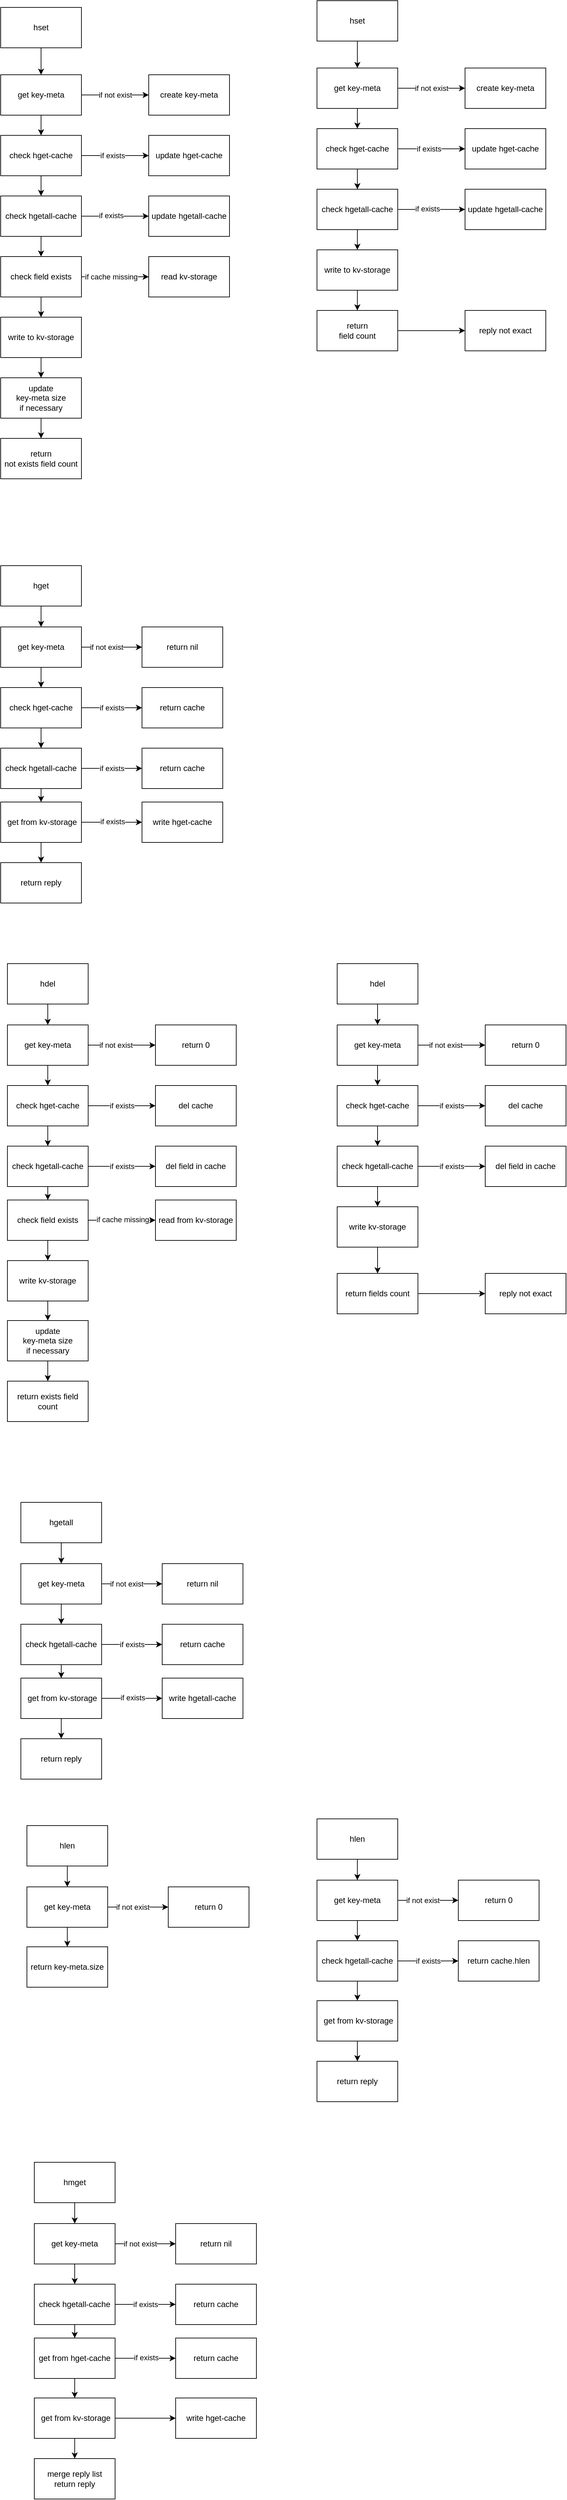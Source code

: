 <mxfile version="15.7.3" type="device"><diagram id="tb99nrhKhxuGRv-F1piK" name="第 1 页"><mxGraphModel dx="1106" dy="777" grid="1" gridSize="10" guides="1" tooltips="1" connect="1" arrows="1" fold="1" page="1" pageScale="1" pageWidth="827" pageHeight="1169" math="0" shadow="0"><root><mxCell id="0"/><mxCell id="1" parent="0"/><mxCell id="EsuPwsVe-Hr086mZ4_bv-1" value="hset" style="rounded=0;whiteSpace=wrap;html=1;" parent="1" vertex="1"><mxGeometry x="210" y="280" width="120" height="60" as="geometry"/></mxCell><mxCell id="EsuPwsVe-Hr086mZ4_bv-2" value="get key-meta" style="rounded=0;whiteSpace=wrap;html=1;" parent="1" vertex="1"><mxGeometry x="210" y="380" width="120" height="60" as="geometry"/></mxCell><mxCell id="EsuPwsVe-Hr086mZ4_bv-3" value="check hget-cache" style="rounded=0;whiteSpace=wrap;html=1;" parent="1" vertex="1"><mxGeometry x="210" y="470" width="120" height="60" as="geometry"/></mxCell><mxCell id="EsuPwsVe-Hr086mZ4_bv-4" value="create key-meta" style="rounded=0;whiteSpace=wrap;html=1;" parent="1" vertex="1"><mxGeometry x="430" y="380" width="120" height="60" as="geometry"/></mxCell><mxCell id="EsuPwsVe-Hr086mZ4_bv-6" value="if not exist" style="endArrow=classic;html=1;rounded=0;exitX=1;exitY=0.5;exitDx=0;exitDy=0;entryX=0;entryY=0.5;entryDx=0;entryDy=0;" parent="1" source="EsuPwsVe-Hr086mZ4_bv-2" target="EsuPwsVe-Hr086mZ4_bv-4" edge="1"><mxGeometry width="50" height="50" relative="1" as="geometry"><mxPoint x="390" y="430" as="sourcePoint"/><mxPoint x="440" y="380" as="targetPoint"/></mxGeometry></mxCell><mxCell id="EsuPwsVe-Hr086mZ4_bv-7" value="" style="endArrow=classic;html=1;rounded=0;exitX=0.5;exitY=1;exitDx=0;exitDy=0;" parent="1" source="EsuPwsVe-Hr086mZ4_bv-1" target="EsuPwsVe-Hr086mZ4_bv-2" edge="1"><mxGeometry width="50" height="50" relative="1" as="geometry"><mxPoint x="390" y="430" as="sourcePoint"/><mxPoint x="440" y="380" as="targetPoint"/></mxGeometry></mxCell><mxCell id="EsuPwsVe-Hr086mZ4_bv-8" value="" style="endArrow=classic;html=1;rounded=0;exitX=0.5;exitY=1;exitDx=0;exitDy=0;" parent="1" source="EsuPwsVe-Hr086mZ4_bv-2" target="EsuPwsVe-Hr086mZ4_bv-3" edge="1"><mxGeometry width="50" height="50" relative="1" as="geometry"><mxPoint x="390" y="690" as="sourcePoint"/><mxPoint x="440" y="640" as="targetPoint"/></mxGeometry></mxCell><mxCell id="EsuPwsVe-Hr086mZ4_bv-9" value="update hget-cache" style="rounded=0;whiteSpace=wrap;html=1;" parent="1" vertex="1"><mxGeometry x="430" y="470" width="120" height="60" as="geometry"/></mxCell><mxCell id="EsuPwsVe-Hr086mZ4_bv-10" value="" style="endArrow=classic;html=1;rounded=0;exitX=1;exitY=0.5;exitDx=0;exitDy=0;entryX=0;entryY=0.5;entryDx=0;entryDy=0;" parent="1" source="EsuPwsVe-Hr086mZ4_bv-3" target="EsuPwsVe-Hr086mZ4_bv-9" edge="1"><mxGeometry width="50" height="50" relative="1" as="geometry"><mxPoint x="390" y="690" as="sourcePoint"/><mxPoint x="440" y="640" as="targetPoint"/></mxGeometry></mxCell><mxCell id="EsuPwsVe-Hr086mZ4_bv-12" value="if exists" style="edgeLabel;html=1;align=center;verticalAlign=middle;resizable=0;points=[];" parent="EsuPwsVe-Hr086mZ4_bv-10" vertex="1" connectable="0"><mxGeometry x="-0.286" y="1" relative="1" as="geometry"><mxPoint x="10" y="1" as="offset"/></mxGeometry></mxCell><mxCell id="EsuPwsVe-Hr086mZ4_bv-11" value="check hgetall-cache" style="rounded=0;whiteSpace=wrap;html=1;" parent="1" vertex="1"><mxGeometry x="210" y="560" width="120" height="60" as="geometry"/></mxCell><mxCell id="EsuPwsVe-Hr086mZ4_bv-13" value="" style="endArrow=classic;html=1;rounded=0;exitX=0.5;exitY=1;exitDx=0;exitDy=0;" parent="1" source="EsuPwsVe-Hr086mZ4_bv-3" target="EsuPwsVe-Hr086mZ4_bv-11" edge="1"><mxGeometry width="50" height="50" relative="1" as="geometry"><mxPoint x="390" y="530" as="sourcePoint"/><mxPoint x="440" y="480" as="targetPoint"/></mxGeometry></mxCell><mxCell id="EsuPwsVe-Hr086mZ4_bv-14" value="update hgetall-cache" style="rounded=0;whiteSpace=wrap;html=1;" parent="1" vertex="1"><mxGeometry x="430" y="560" width="120" height="60" as="geometry"/></mxCell><mxCell id="EsuPwsVe-Hr086mZ4_bv-15" value="" style="endArrow=classic;html=1;rounded=0;exitX=1;exitY=0.5;exitDx=0;exitDy=0;entryX=0;entryY=0.5;entryDx=0;entryDy=0;" parent="1" source="EsuPwsVe-Hr086mZ4_bv-11" target="EsuPwsVe-Hr086mZ4_bv-14" edge="1"><mxGeometry width="50" height="50" relative="1" as="geometry"><mxPoint x="390" y="530" as="sourcePoint"/><mxPoint x="440" y="480" as="targetPoint"/></mxGeometry></mxCell><mxCell id="EsuPwsVe-Hr086mZ4_bv-19" value="if exists" style="edgeLabel;html=1;align=center;verticalAlign=middle;resizable=0;points=[];" parent="EsuPwsVe-Hr086mZ4_bv-15" vertex="1" connectable="0"><mxGeometry x="-0.119" y="1" relative="1" as="geometry"><mxPoint as="offset"/></mxGeometry></mxCell><mxCell id="EsuPwsVe-Hr086mZ4_bv-16" value="check field exists" style="rounded=0;whiteSpace=wrap;html=1;" parent="1" vertex="1"><mxGeometry x="210" y="650" width="120" height="60" as="geometry"/></mxCell><mxCell id="EsuPwsVe-Hr086mZ4_bv-17" value="read kv-storage" style="rounded=0;whiteSpace=wrap;html=1;" parent="1" vertex="1"><mxGeometry x="430" y="650" width="120" height="60" as="geometry"/></mxCell><mxCell id="EsuPwsVe-Hr086mZ4_bv-18" value="" style="endArrow=classic;html=1;rounded=0;entryX=0;entryY=0.5;entryDx=0;entryDy=0;" parent="1" source="EsuPwsVe-Hr086mZ4_bv-16" target="EsuPwsVe-Hr086mZ4_bv-17" edge="1"><mxGeometry width="50" height="50" relative="1" as="geometry"><mxPoint x="390" y="530" as="sourcePoint"/><mxPoint x="440" y="480" as="targetPoint"/></mxGeometry></mxCell><mxCell id="EsuPwsVe-Hr086mZ4_bv-20" value="if cache missing" style="edgeLabel;html=1;align=center;verticalAlign=middle;resizable=0;points=[];" parent="EsuPwsVe-Hr086mZ4_bv-18" vertex="1" connectable="0"><mxGeometry x="-0.286" y="3" relative="1" as="geometry"><mxPoint x="8" y="3" as="offset"/></mxGeometry></mxCell><mxCell id="EsuPwsVe-Hr086mZ4_bv-21" value="" style="endArrow=classic;html=1;rounded=0;exitX=0.5;exitY=1;exitDx=0;exitDy=0;" parent="1" source="EsuPwsVe-Hr086mZ4_bv-11" target="EsuPwsVe-Hr086mZ4_bv-16" edge="1"><mxGeometry width="50" height="50" relative="1" as="geometry"><mxPoint x="390" y="530" as="sourcePoint"/><mxPoint x="440" y="480" as="targetPoint"/></mxGeometry></mxCell><mxCell id="EsuPwsVe-Hr086mZ4_bv-22" value="write to kv-storage" style="rounded=0;whiteSpace=wrap;html=1;" parent="1" vertex="1"><mxGeometry x="210" y="740" width="120" height="60" as="geometry"/></mxCell><mxCell id="EsuPwsVe-Hr086mZ4_bv-23" value="" style="endArrow=classic;html=1;rounded=0;exitX=0.5;exitY=1;exitDx=0;exitDy=0;entryX=0.5;entryY=0;entryDx=0;entryDy=0;" parent="1" source="EsuPwsVe-Hr086mZ4_bv-16" target="EsuPwsVe-Hr086mZ4_bv-22" edge="1"><mxGeometry width="50" height="50" relative="1" as="geometry"><mxPoint x="390" y="530" as="sourcePoint"/><mxPoint x="440" y="480" as="targetPoint"/></mxGeometry></mxCell><mxCell id="EsuPwsVe-Hr086mZ4_bv-24" value="update &lt;br&gt;key-meta size &lt;br&gt;if necessary" style="rounded=0;whiteSpace=wrap;html=1;" parent="1" vertex="1"><mxGeometry x="210" y="830" width="120" height="60" as="geometry"/></mxCell><mxCell id="EsuPwsVe-Hr086mZ4_bv-25" value="" style="endArrow=classic;html=1;rounded=0;exitX=0.5;exitY=1;exitDx=0;exitDy=0;" parent="1" source="EsuPwsVe-Hr086mZ4_bv-22" target="EsuPwsVe-Hr086mZ4_bv-24" edge="1"><mxGeometry width="50" height="50" relative="1" as="geometry"><mxPoint x="390" y="550" as="sourcePoint"/><mxPoint x="440" y="500" as="targetPoint"/></mxGeometry></mxCell><mxCell id="EsuPwsVe-Hr086mZ4_bv-27" value="hset" style="rounded=0;whiteSpace=wrap;html=1;" parent="1" vertex="1"><mxGeometry x="680" y="270" width="120" height="60" as="geometry"/></mxCell><mxCell id="EsuPwsVe-Hr086mZ4_bv-28" value="get key-meta" style="rounded=0;whiteSpace=wrap;html=1;" parent="1" vertex="1"><mxGeometry x="680" y="370" width="120" height="60" as="geometry"/></mxCell><mxCell id="EsuPwsVe-Hr086mZ4_bv-29" value="check hget-cache" style="rounded=0;whiteSpace=wrap;html=1;" parent="1" vertex="1"><mxGeometry x="680" y="460" width="120" height="60" as="geometry"/></mxCell><mxCell id="EsuPwsVe-Hr086mZ4_bv-30" value="create key-meta" style="rounded=0;whiteSpace=wrap;html=1;" parent="1" vertex="1"><mxGeometry x="900" y="370" width="120" height="60" as="geometry"/></mxCell><mxCell id="EsuPwsVe-Hr086mZ4_bv-31" value="if not exist" style="endArrow=classic;html=1;rounded=0;exitX=1;exitY=0.5;exitDx=0;exitDy=0;entryX=0;entryY=0.5;entryDx=0;entryDy=0;" parent="1" source="EsuPwsVe-Hr086mZ4_bv-28" target="EsuPwsVe-Hr086mZ4_bv-30" edge="1"><mxGeometry width="50" height="50" relative="1" as="geometry"><mxPoint x="860" y="420" as="sourcePoint"/><mxPoint x="910" y="370" as="targetPoint"/></mxGeometry></mxCell><mxCell id="EsuPwsVe-Hr086mZ4_bv-32" value="" style="endArrow=classic;html=1;rounded=0;exitX=0.5;exitY=1;exitDx=0;exitDy=0;" parent="1" source="EsuPwsVe-Hr086mZ4_bv-27" target="EsuPwsVe-Hr086mZ4_bv-28" edge="1"><mxGeometry width="50" height="50" relative="1" as="geometry"><mxPoint x="860" y="420" as="sourcePoint"/><mxPoint x="910" y="370" as="targetPoint"/></mxGeometry></mxCell><mxCell id="EsuPwsVe-Hr086mZ4_bv-33" value="" style="endArrow=classic;html=1;rounded=0;exitX=0.5;exitY=1;exitDx=0;exitDy=0;" parent="1" source="EsuPwsVe-Hr086mZ4_bv-28" target="EsuPwsVe-Hr086mZ4_bv-29" edge="1"><mxGeometry width="50" height="50" relative="1" as="geometry"><mxPoint x="860" y="680" as="sourcePoint"/><mxPoint x="910" y="630" as="targetPoint"/></mxGeometry></mxCell><mxCell id="EsuPwsVe-Hr086mZ4_bv-34" value="update hget-cache" style="rounded=0;whiteSpace=wrap;html=1;" parent="1" vertex="1"><mxGeometry x="900" y="460" width="120" height="60" as="geometry"/></mxCell><mxCell id="EsuPwsVe-Hr086mZ4_bv-35" value="" style="endArrow=classic;html=1;rounded=0;exitX=1;exitY=0.5;exitDx=0;exitDy=0;entryX=0;entryY=0.5;entryDx=0;entryDy=0;" parent="1" source="EsuPwsVe-Hr086mZ4_bv-29" target="EsuPwsVe-Hr086mZ4_bv-34" edge="1"><mxGeometry width="50" height="50" relative="1" as="geometry"><mxPoint x="860" y="680" as="sourcePoint"/><mxPoint x="910" y="630" as="targetPoint"/></mxGeometry></mxCell><mxCell id="EsuPwsVe-Hr086mZ4_bv-36" value="if exists" style="edgeLabel;html=1;align=center;verticalAlign=middle;resizable=0;points=[];" parent="EsuPwsVe-Hr086mZ4_bv-35" vertex="1" connectable="0"><mxGeometry x="-0.286" y="1" relative="1" as="geometry"><mxPoint x="10" y="1" as="offset"/></mxGeometry></mxCell><mxCell id="EsuPwsVe-Hr086mZ4_bv-37" value="check hgetall-cache" style="rounded=0;whiteSpace=wrap;html=1;" parent="1" vertex="1"><mxGeometry x="680" y="550" width="120" height="60" as="geometry"/></mxCell><mxCell id="EsuPwsVe-Hr086mZ4_bv-38" value="" style="endArrow=classic;html=1;rounded=0;exitX=0.5;exitY=1;exitDx=0;exitDy=0;" parent="1" source="EsuPwsVe-Hr086mZ4_bv-29" target="EsuPwsVe-Hr086mZ4_bv-37" edge="1"><mxGeometry width="50" height="50" relative="1" as="geometry"><mxPoint x="860" y="520" as="sourcePoint"/><mxPoint x="910" y="470" as="targetPoint"/></mxGeometry></mxCell><mxCell id="EsuPwsVe-Hr086mZ4_bv-39" value="update hgetall-cache" style="rounded=0;whiteSpace=wrap;html=1;" parent="1" vertex="1"><mxGeometry x="900" y="550" width="120" height="60" as="geometry"/></mxCell><mxCell id="EsuPwsVe-Hr086mZ4_bv-40" value="" style="endArrow=classic;html=1;rounded=0;exitX=1;exitY=0.5;exitDx=0;exitDy=0;entryX=0;entryY=0.5;entryDx=0;entryDy=0;" parent="1" source="EsuPwsVe-Hr086mZ4_bv-37" target="EsuPwsVe-Hr086mZ4_bv-39" edge="1"><mxGeometry width="50" height="50" relative="1" as="geometry"><mxPoint x="860" y="520" as="sourcePoint"/><mxPoint x="910" y="470" as="targetPoint"/></mxGeometry></mxCell><mxCell id="EsuPwsVe-Hr086mZ4_bv-41" value="if exists" style="edgeLabel;html=1;align=center;verticalAlign=middle;resizable=0;points=[];" parent="EsuPwsVe-Hr086mZ4_bv-40" vertex="1" connectable="0"><mxGeometry x="-0.119" y="1" relative="1" as="geometry"><mxPoint as="offset"/></mxGeometry></mxCell><mxCell id="EsuPwsVe-Hr086mZ4_bv-46" value="" style="endArrow=classic;html=1;rounded=0;exitX=0.5;exitY=1;exitDx=0;exitDy=0;" parent="1" source="EsuPwsVe-Hr086mZ4_bv-37" edge="1"><mxGeometry width="50" height="50" relative="1" as="geometry"><mxPoint x="860" y="520" as="sourcePoint"/><mxPoint x="740" y="640" as="targetPoint"/></mxGeometry></mxCell><mxCell id="EsuPwsVe-Hr086mZ4_bv-47" value="write to kv-storage" style="rounded=0;whiteSpace=wrap;html=1;" parent="1" vertex="1"><mxGeometry x="680" y="640" width="120" height="60" as="geometry"/></mxCell><mxCell id="EsuPwsVe-Hr086mZ4_bv-49" value="return &lt;br&gt;field count" style="rounded=0;whiteSpace=wrap;html=1;" parent="1" vertex="1"><mxGeometry x="680" y="730" width="120" height="60" as="geometry"/></mxCell><mxCell id="EsuPwsVe-Hr086mZ4_bv-50" value="" style="endArrow=classic;html=1;rounded=0;exitX=0.5;exitY=1;exitDx=0;exitDy=0;" parent="1" source="EsuPwsVe-Hr086mZ4_bv-47" target="EsuPwsVe-Hr086mZ4_bv-49" edge="1"><mxGeometry width="50" height="50" relative="1" as="geometry"><mxPoint x="860" y="450" as="sourcePoint"/><mxPoint x="910" y="400" as="targetPoint"/></mxGeometry></mxCell><mxCell id="EsuPwsVe-Hr086mZ4_bv-52" value="reply not exact" style="rounded=0;whiteSpace=wrap;html=1;" parent="1" vertex="1"><mxGeometry x="900" y="730" width="120" height="60" as="geometry"/></mxCell><mxCell id="EsuPwsVe-Hr086mZ4_bv-53" value="" style="endArrow=classic;html=1;rounded=0;exitX=1;exitY=0.5;exitDx=0;exitDy=0;entryX=0;entryY=0.5;entryDx=0;entryDy=0;" parent="1" source="EsuPwsVe-Hr086mZ4_bv-49" target="EsuPwsVe-Hr086mZ4_bv-52" edge="1"><mxGeometry width="50" height="50" relative="1" as="geometry"><mxPoint x="750" y="550" as="sourcePoint"/><mxPoint x="800" y="500" as="targetPoint"/></mxGeometry></mxCell><mxCell id="EsuPwsVe-Hr086mZ4_bv-55" value="return &lt;br&gt;not exists field count" style="rounded=0;whiteSpace=wrap;html=1;" parent="1" vertex="1"><mxGeometry x="210" y="920" width="120" height="60" as="geometry"/></mxCell><mxCell id="EsuPwsVe-Hr086mZ4_bv-56" value="" style="endArrow=classic;html=1;rounded=0;exitX=0.5;exitY=1;exitDx=0;exitDy=0;" parent="1" source="EsuPwsVe-Hr086mZ4_bv-24" target="EsuPwsVe-Hr086mZ4_bv-55" edge="1"><mxGeometry width="50" height="50" relative="1" as="geometry"><mxPoint x="520" y="760" as="sourcePoint"/><mxPoint x="570" y="710" as="targetPoint"/></mxGeometry></mxCell><mxCell id="EsuPwsVe-Hr086mZ4_bv-57" value="hget" style="rounded=0;whiteSpace=wrap;html=1;" parent="1" vertex="1"><mxGeometry x="210" y="1109" width="120" height="60" as="geometry"/></mxCell><mxCell id="EsuPwsVe-Hr086mZ4_bv-58" value="check hget-cache" style="rounded=0;whiteSpace=wrap;html=1;" parent="1" vertex="1"><mxGeometry x="210" y="1290" width="120" height="60" as="geometry"/></mxCell><mxCell id="EsuPwsVe-Hr086mZ4_bv-59" value="check hgetall-cache" style="rounded=0;whiteSpace=wrap;html=1;" parent="1" vertex="1"><mxGeometry x="210" y="1380" width="120" height="60" as="geometry"/></mxCell><mxCell id="EsuPwsVe-Hr086mZ4_bv-60" value="&amp;nbsp;get from kv-storage" style="rounded=0;whiteSpace=wrap;html=1;" parent="1" vertex="1"><mxGeometry x="210" y="1460" width="120" height="60" as="geometry"/></mxCell><mxCell id="EsuPwsVe-Hr086mZ4_bv-61" value="get key-meta" style="rounded=0;whiteSpace=wrap;html=1;" parent="1" vertex="1"><mxGeometry x="210" y="1200" width="120" height="60" as="geometry"/></mxCell><mxCell id="EsuPwsVe-Hr086mZ4_bv-62" value="return nil" style="rounded=0;whiteSpace=wrap;html=1;" parent="1" vertex="1"><mxGeometry x="420" y="1200" width="120" height="60" as="geometry"/></mxCell><mxCell id="EsuPwsVe-Hr086mZ4_bv-63" value="" style="endArrow=classic;html=1;rounded=0;entryX=0;entryY=0.5;entryDx=0;entryDy=0;" parent="1" source="EsuPwsVe-Hr086mZ4_bv-61" target="EsuPwsVe-Hr086mZ4_bv-62" edge="1"><mxGeometry width="50" height="50" relative="1" as="geometry"><mxPoint x="520" y="1360" as="sourcePoint"/><mxPoint x="570" y="1310" as="targetPoint"/></mxGeometry></mxCell><mxCell id="EsuPwsVe-Hr086mZ4_bv-67" value="if not exist" style="edgeLabel;html=1;align=center;verticalAlign=middle;resizable=0;points=[];" parent="EsuPwsVe-Hr086mZ4_bv-63" vertex="1" connectable="0"><mxGeometry x="-0.314" y="2" relative="1" as="geometry"><mxPoint x="6" y="2" as="offset"/></mxGeometry></mxCell><mxCell id="EsuPwsVe-Hr086mZ4_bv-64" value="" style="endArrow=classic;html=1;rounded=0;exitX=0.5;exitY=1;exitDx=0;exitDy=0;" parent="1" source="EsuPwsVe-Hr086mZ4_bv-57" target="EsuPwsVe-Hr086mZ4_bv-61" edge="1"><mxGeometry width="50" height="50" relative="1" as="geometry"><mxPoint x="520" y="1350" as="sourcePoint"/><mxPoint x="570" y="1300" as="targetPoint"/></mxGeometry></mxCell><mxCell id="EsuPwsVe-Hr086mZ4_bv-65" value="" style="endArrow=classic;html=1;rounded=0;exitX=0.5;exitY=1;exitDx=0;exitDy=0;" parent="1" source="EsuPwsVe-Hr086mZ4_bv-61" target="EsuPwsVe-Hr086mZ4_bv-58" edge="1"><mxGeometry width="50" height="50" relative="1" as="geometry"><mxPoint x="520" y="1350" as="sourcePoint"/><mxPoint x="570" y="1300" as="targetPoint"/></mxGeometry></mxCell><mxCell id="EsuPwsVe-Hr086mZ4_bv-66" value="return cache" style="rounded=0;whiteSpace=wrap;html=1;" parent="1" vertex="1"><mxGeometry x="420" y="1290" width="120" height="60" as="geometry"/></mxCell><mxCell id="EsuPwsVe-Hr086mZ4_bv-68" value="if exists" style="endArrow=classic;html=1;rounded=0;exitX=1;exitY=0.5;exitDx=0;exitDy=0;entryX=0;entryY=0.5;entryDx=0;entryDy=0;" parent="1" source="EsuPwsVe-Hr086mZ4_bv-58" target="EsuPwsVe-Hr086mZ4_bv-66" edge="1"><mxGeometry width="50" height="50" relative="1" as="geometry"><mxPoint x="520" y="1360" as="sourcePoint"/><mxPoint x="570" y="1310" as="targetPoint"/></mxGeometry></mxCell><mxCell id="EsuPwsVe-Hr086mZ4_bv-69" value="return cache" style="rounded=0;whiteSpace=wrap;html=1;" parent="1" vertex="1"><mxGeometry x="420" y="1380" width="120" height="60" as="geometry"/></mxCell><mxCell id="EsuPwsVe-Hr086mZ4_bv-70" value="" style="endArrow=classic;html=1;rounded=0;exitX=0.5;exitY=1;exitDx=0;exitDy=0;" parent="1" source="EsuPwsVe-Hr086mZ4_bv-58" target="EsuPwsVe-Hr086mZ4_bv-59" edge="1"><mxGeometry width="50" height="50" relative="1" as="geometry"><mxPoint x="520" y="1360" as="sourcePoint"/><mxPoint x="570" y="1310" as="targetPoint"/></mxGeometry></mxCell><mxCell id="EsuPwsVe-Hr086mZ4_bv-71" value="if exists" style="endArrow=classic;html=1;rounded=0;exitX=1;exitY=0.5;exitDx=0;exitDy=0;" parent="1" source="EsuPwsVe-Hr086mZ4_bv-59" target="EsuPwsVe-Hr086mZ4_bv-69" edge="1"><mxGeometry width="50" height="50" relative="1" as="geometry"><mxPoint x="520" y="1360" as="sourcePoint"/><mxPoint x="570" y="1310" as="targetPoint"/></mxGeometry></mxCell><mxCell id="EsuPwsVe-Hr086mZ4_bv-72" value="write hget-cache" style="rounded=0;whiteSpace=wrap;html=1;" parent="1" vertex="1"><mxGeometry x="420" y="1460" width="120" height="60" as="geometry"/></mxCell><mxCell id="EsuPwsVe-Hr086mZ4_bv-73" value="" style="endArrow=classic;html=1;rounded=0;exitX=1;exitY=0.5;exitDx=0;exitDy=0;" parent="1" source="EsuPwsVe-Hr086mZ4_bv-60" target="EsuPwsVe-Hr086mZ4_bv-72" edge="1"><mxGeometry width="50" height="50" relative="1" as="geometry"><mxPoint x="520" y="1360" as="sourcePoint"/><mxPoint x="570" y="1310" as="targetPoint"/></mxGeometry></mxCell><mxCell id="EsuPwsVe-Hr086mZ4_bv-74" value="if exists" style="edgeLabel;html=1;align=center;verticalAlign=middle;resizable=0;points=[];" parent="EsuPwsVe-Hr086mZ4_bv-73" vertex="1" connectable="0"><mxGeometry x="0.022" y="1" relative="1" as="geometry"><mxPoint as="offset"/></mxGeometry></mxCell><mxCell id="EsuPwsVe-Hr086mZ4_bv-75" value="" style="endArrow=classic;html=1;rounded=0;exitX=0.5;exitY=1;exitDx=0;exitDy=0;" parent="1" source="EsuPwsVe-Hr086mZ4_bv-59" target="EsuPwsVe-Hr086mZ4_bv-60" edge="1"><mxGeometry width="50" height="50" relative="1" as="geometry"><mxPoint x="520" y="1360" as="sourcePoint"/><mxPoint x="570" y="1310" as="targetPoint"/></mxGeometry></mxCell><mxCell id="EsuPwsVe-Hr086mZ4_bv-76" value="return reply" style="rounded=0;whiteSpace=wrap;html=1;" parent="1" vertex="1"><mxGeometry x="210" y="1550" width="120" height="60" as="geometry"/></mxCell><mxCell id="EsuPwsVe-Hr086mZ4_bv-77" value="" style="endArrow=classic;html=1;rounded=0;exitX=0.5;exitY=1;exitDx=0;exitDy=0;" parent="1" source="EsuPwsVe-Hr086mZ4_bv-60" target="EsuPwsVe-Hr086mZ4_bv-76" edge="1"><mxGeometry width="50" height="50" relative="1" as="geometry"><mxPoint x="520" y="1360" as="sourcePoint"/><mxPoint x="570" y="1310" as="targetPoint"/></mxGeometry></mxCell><mxCell id="EsuPwsVe-Hr086mZ4_bv-78" value="hdel" style="rounded=0;whiteSpace=wrap;html=1;" parent="1" vertex="1"><mxGeometry x="220" y="1700" width="120" height="60" as="geometry"/></mxCell><mxCell id="EsuPwsVe-Hr086mZ4_bv-79" value="check hget-cache" style="rounded=0;whiteSpace=wrap;html=1;" parent="1" vertex="1"><mxGeometry x="220" y="1881" width="120" height="60" as="geometry"/></mxCell><mxCell id="EsuPwsVe-Hr086mZ4_bv-80" value="check hgetall-cache" style="rounded=0;whiteSpace=wrap;html=1;" parent="1" vertex="1"><mxGeometry x="220" y="1971" width="120" height="60" as="geometry"/></mxCell><mxCell id="EsuPwsVe-Hr086mZ4_bv-81" value="check field exists" style="rounded=0;whiteSpace=wrap;html=1;" parent="1" vertex="1"><mxGeometry x="220" y="2051" width="120" height="60" as="geometry"/></mxCell><mxCell id="EsuPwsVe-Hr086mZ4_bv-82" value="get key-meta" style="rounded=0;whiteSpace=wrap;html=1;" parent="1" vertex="1"><mxGeometry x="220" y="1791" width="120" height="60" as="geometry"/></mxCell><mxCell id="EsuPwsVe-Hr086mZ4_bv-83" value="return 0" style="rounded=0;whiteSpace=wrap;html=1;" parent="1" vertex="1"><mxGeometry x="440" y="1791" width="120" height="60" as="geometry"/></mxCell><mxCell id="EsuPwsVe-Hr086mZ4_bv-84" value="" style="endArrow=classic;html=1;rounded=0;entryX=0;entryY=0.5;entryDx=0;entryDy=0;" parent="1" source="EsuPwsVe-Hr086mZ4_bv-82" target="EsuPwsVe-Hr086mZ4_bv-83" edge="1"><mxGeometry width="50" height="50" relative="1" as="geometry"><mxPoint x="530" y="1951" as="sourcePoint"/><mxPoint x="580" y="1901" as="targetPoint"/></mxGeometry></mxCell><mxCell id="EsuPwsVe-Hr086mZ4_bv-85" value="if not exist" style="edgeLabel;html=1;align=center;verticalAlign=middle;resizable=0;points=[];" parent="EsuPwsVe-Hr086mZ4_bv-84" vertex="1" connectable="0"><mxGeometry x="-0.314" y="2" relative="1" as="geometry"><mxPoint x="6" y="2" as="offset"/></mxGeometry></mxCell><mxCell id="EsuPwsVe-Hr086mZ4_bv-86" value="" style="endArrow=classic;html=1;rounded=0;exitX=0.5;exitY=1;exitDx=0;exitDy=0;" parent="1" source="EsuPwsVe-Hr086mZ4_bv-78" target="EsuPwsVe-Hr086mZ4_bv-82" edge="1"><mxGeometry width="50" height="50" relative="1" as="geometry"><mxPoint x="530" y="1941" as="sourcePoint"/><mxPoint x="580" y="1891" as="targetPoint"/></mxGeometry></mxCell><mxCell id="EsuPwsVe-Hr086mZ4_bv-87" value="" style="endArrow=classic;html=1;rounded=0;exitX=0.5;exitY=1;exitDx=0;exitDy=0;" parent="1" source="EsuPwsVe-Hr086mZ4_bv-82" target="EsuPwsVe-Hr086mZ4_bv-79" edge="1"><mxGeometry width="50" height="50" relative="1" as="geometry"><mxPoint x="530" y="1941" as="sourcePoint"/><mxPoint x="580" y="1891" as="targetPoint"/></mxGeometry></mxCell><mxCell id="EsuPwsVe-Hr086mZ4_bv-88" value="del cache" style="rounded=0;whiteSpace=wrap;html=1;" parent="1" vertex="1"><mxGeometry x="440" y="1881" width="120" height="60" as="geometry"/></mxCell><mxCell id="EsuPwsVe-Hr086mZ4_bv-89" value="if exists" style="endArrow=classic;html=1;rounded=0;exitX=1;exitY=0.5;exitDx=0;exitDy=0;entryX=0;entryY=0.5;entryDx=0;entryDy=0;" parent="1" source="EsuPwsVe-Hr086mZ4_bv-79" target="EsuPwsVe-Hr086mZ4_bv-88" edge="1"><mxGeometry width="50" height="50" relative="1" as="geometry"><mxPoint x="530" y="1951" as="sourcePoint"/><mxPoint x="580" y="1901" as="targetPoint"/></mxGeometry></mxCell><mxCell id="EsuPwsVe-Hr086mZ4_bv-90" value="del field in cache" style="rounded=0;whiteSpace=wrap;html=1;" parent="1" vertex="1"><mxGeometry x="440" y="1971" width="120" height="60" as="geometry"/></mxCell><mxCell id="EsuPwsVe-Hr086mZ4_bv-91" value="" style="endArrow=classic;html=1;rounded=0;exitX=0.5;exitY=1;exitDx=0;exitDy=0;" parent="1" source="EsuPwsVe-Hr086mZ4_bv-79" target="EsuPwsVe-Hr086mZ4_bv-80" edge="1"><mxGeometry width="50" height="50" relative="1" as="geometry"><mxPoint x="530" y="1951" as="sourcePoint"/><mxPoint x="580" y="1901" as="targetPoint"/></mxGeometry></mxCell><mxCell id="EsuPwsVe-Hr086mZ4_bv-92" value="if exists" style="endArrow=classic;html=1;rounded=0;exitX=1;exitY=0.5;exitDx=0;exitDy=0;" parent="1" source="EsuPwsVe-Hr086mZ4_bv-80" target="EsuPwsVe-Hr086mZ4_bv-90" edge="1"><mxGeometry width="50" height="50" relative="1" as="geometry"><mxPoint x="530" y="1951" as="sourcePoint"/><mxPoint x="580" y="1901" as="targetPoint"/></mxGeometry></mxCell><mxCell id="EsuPwsVe-Hr086mZ4_bv-93" value="read from kv-storage" style="rounded=0;whiteSpace=wrap;html=1;" parent="1" vertex="1"><mxGeometry x="440" y="2051" width="120" height="60" as="geometry"/></mxCell><mxCell id="EsuPwsVe-Hr086mZ4_bv-94" value="" style="endArrow=classic;html=1;rounded=0;exitX=1;exitY=0.5;exitDx=0;exitDy=0;" parent="1" source="EsuPwsVe-Hr086mZ4_bv-81" target="EsuPwsVe-Hr086mZ4_bv-93" edge="1"><mxGeometry width="50" height="50" relative="1" as="geometry"><mxPoint x="530" y="1951" as="sourcePoint"/><mxPoint x="580" y="1901" as="targetPoint"/></mxGeometry></mxCell><mxCell id="EsuPwsVe-Hr086mZ4_bv-95" value="if cache missing" style="edgeLabel;html=1;align=center;verticalAlign=middle;resizable=0;points=[];" parent="EsuPwsVe-Hr086mZ4_bv-94" vertex="1" connectable="0"><mxGeometry x="0.022" y="1" relative="1" as="geometry"><mxPoint as="offset"/></mxGeometry></mxCell><mxCell id="EsuPwsVe-Hr086mZ4_bv-96" value="" style="endArrow=classic;html=1;rounded=0;exitX=0.5;exitY=1;exitDx=0;exitDy=0;" parent="1" source="EsuPwsVe-Hr086mZ4_bv-80" target="EsuPwsVe-Hr086mZ4_bv-81" edge="1"><mxGeometry width="50" height="50" relative="1" as="geometry"><mxPoint x="530" y="1951" as="sourcePoint"/><mxPoint x="580" y="1901" as="targetPoint"/></mxGeometry></mxCell><mxCell id="EsuPwsVe-Hr086mZ4_bv-97" value="write kv-storage" style="rounded=0;whiteSpace=wrap;html=1;" parent="1" vertex="1"><mxGeometry x="220" y="2141" width="120" height="60" as="geometry"/></mxCell><mxCell id="EsuPwsVe-Hr086mZ4_bv-98" value="" style="endArrow=classic;html=1;rounded=0;exitX=0.5;exitY=1;exitDx=0;exitDy=0;" parent="1" source="EsuPwsVe-Hr086mZ4_bv-81" target="EsuPwsVe-Hr086mZ4_bv-97" edge="1"><mxGeometry width="50" height="50" relative="1" as="geometry"><mxPoint x="530" y="1951" as="sourcePoint"/><mxPoint x="580" y="1901" as="targetPoint"/></mxGeometry></mxCell><mxCell id="EsuPwsVe-Hr086mZ4_bv-99" value="update&lt;br&gt;key-meta size&lt;br&gt;if necessary" style="rounded=0;whiteSpace=wrap;html=1;" parent="1" vertex="1"><mxGeometry x="220" y="2230" width="120" height="60" as="geometry"/></mxCell><mxCell id="EsuPwsVe-Hr086mZ4_bv-101" value="return exists field count" style="rounded=0;whiteSpace=wrap;html=1;" parent="1" vertex="1"><mxGeometry x="220" y="2320" width="120" height="60" as="geometry"/></mxCell><mxCell id="EsuPwsVe-Hr086mZ4_bv-102" value="" style="endArrow=classic;html=1;rounded=0;exitX=0.5;exitY=1;exitDx=0;exitDy=0;" parent="1" source="EsuPwsVe-Hr086mZ4_bv-97" target="EsuPwsVe-Hr086mZ4_bv-99" edge="1"><mxGeometry width="50" height="50" relative="1" as="geometry"><mxPoint x="520" y="2100" as="sourcePoint"/><mxPoint x="570" y="2050" as="targetPoint"/></mxGeometry></mxCell><mxCell id="EsuPwsVe-Hr086mZ4_bv-103" value="" style="endArrow=classic;html=1;rounded=0;exitX=0.5;exitY=1;exitDx=0;exitDy=0;" parent="1" source="EsuPwsVe-Hr086mZ4_bv-99" target="EsuPwsVe-Hr086mZ4_bv-101" edge="1"><mxGeometry width="50" height="50" relative="1" as="geometry"><mxPoint x="520" y="2100" as="sourcePoint"/><mxPoint x="570" y="2050" as="targetPoint"/></mxGeometry></mxCell><mxCell id="EsuPwsVe-Hr086mZ4_bv-104" value="hdel" style="rounded=0;whiteSpace=wrap;html=1;" parent="1" vertex="1"><mxGeometry x="710" y="1700" width="120" height="60" as="geometry"/></mxCell><mxCell id="EsuPwsVe-Hr086mZ4_bv-105" value="check hget-cache" style="rounded=0;whiteSpace=wrap;html=1;" parent="1" vertex="1"><mxGeometry x="710" y="1881" width="120" height="60" as="geometry"/></mxCell><mxCell id="EsuPwsVe-Hr086mZ4_bv-106" value="check hgetall-cache" style="rounded=0;whiteSpace=wrap;html=1;" parent="1" vertex="1"><mxGeometry x="710" y="1971" width="120" height="60" as="geometry"/></mxCell><mxCell id="EsuPwsVe-Hr086mZ4_bv-108" value="get key-meta" style="rounded=0;whiteSpace=wrap;html=1;" parent="1" vertex="1"><mxGeometry x="710" y="1791" width="120" height="60" as="geometry"/></mxCell><mxCell id="EsuPwsVe-Hr086mZ4_bv-109" value="return 0" style="rounded=0;whiteSpace=wrap;html=1;" parent="1" vertex="1"><mxGeometry x="930" y="1791" width="120" height="60" as="geometry"/></mxCell><mxCell id="EsuPwsVe-Hr086mZ4_bv-110" value="" style="endArrow=classic;html=1;rounded=0;entryX=0;entryY=0.5;entryDx=0;entryDy=0;" parent="1" source="EsuPwsVe-Hr086mZ4_bv-108" target="EsuPwsVe-Hr086mZ4_bv-109" edge="1"><mxGeometry width="50" height="50" relative="1" as="geometry"><mxPoint x="1020" y="1951" as="sourcePoint"/><mxPoint x="1070" y="1901" as="targetPoint"/></mxGeometry></mxCell><mxCell id="EsuPwsVe-Hr086mZ4_bv-111" value="if not exist" style="edgeLabel;html=1;align=center;verticalAlign=middle;resizable=0;points=[];" parent="EsuPwsVe-Hr086mZ4_bv-110" vertex="1" connectable="0"><mxGeometry x="-0.314" y="2" relative="1" as="geometry"><mxPoint x="6" y="2" as="offset"/></mxGeometry></mxCell><mxCell id="EsuPwsVe-Hr086mZ4_bv-112" value="" style="endArrow=classic;html=1;rounded=0;exitX=0.5;exitY=1;exitDx=0;exitDy=0;" parent="1" source="EsuPwsVe-Hr086mZ4_bv-104" target="EsuPwsVe-Hr086mZ4_bv-108" edge="1"><mxGeometry width="50" height="50" relative="1" as="geometry"><mxPoint x="1020" y="1941" as="sourcePoint"/><mxPoint x="1070" y="1891" as="targetPoint"/></mxGeometry></mxCell><mxCell id="EsuPwsVe-Hr086mZ4_bv-113" value="" style="endArrow=classic;html=1;rounded=0;exitX=0.5;exitY=1;exitDx=0;exitDy=0;" parent="1" source="EsuPwsVe-Hr086mZ4_bv-108" target="EsuPwsVe-Hr086mZ4_bv-105" edge="1"><mxGeometry width="50" height="50" relative="1" as="geometry"><mxPoint x="1020" y="1941" as="sourcePoint"/><mxPoint x="1070" y="1891" as="targetPoint"/></mxGeometry></mxCell><mxCell id="EsuPwsVe-Hr086mZ4_bv-114" value="del cache" style="rounded=0;whiteSpace=wrap;html=1;" parent="1" vertex="1"><mxGeometry x="930" y="1881" width="120" height="60" as="geometry"/></mxCell><mxCell id="EsuPwsVe-Hr086mZ4_bv-115" value="if exists" style="endArrow=classic;html=1;rounded=0;exitX=1;exitY=0.5;exitDx=0;exitDy=0;entryX=0;entryY=0.5;entryDx=0;entryDy=0;" parent="1" source="EsuPwsVe-Hr086mZ4_bv-105" target="EsuPwsVe-Hr086mZ4_bv-114" edge="1"><mxGeometry width="50" height="50" relative="1" as="geometry"><mxPoint x="1020" y="1951" as="sourcePoint"/><mxPoint x="1070" y="1901" as="targetPoint"/></mxGeometry></mxCell><mxCell id="EsuPwsVe-Hr086mZ4_bv-116" value="del field in cache" style="rounded=0;whiteSpace=wrap;html=1;" parent="1" vertex="1"><mxGeometry x="930" y="1971" width="120" height="60" as="geometry"/></mxCell><mxCell id="EsuPwsVe-Hr086mZ4_bv-117" value="" style="endArrow=classic;html=1;rounded=0;exitX=0.5;exitY=1;exitDx=0;exitDy=0;" parent="1" source="EsuPwsVe-Hr086mZ4_bv-105" target="EsuPwsVe-Hr086mZ4_bv-106" edge="1"><mxGeometry width="50" height="50" relative="1" as="geometry"><mxPoint x="1020" y="1951" as="sourcePoint"/><mxPoint x="1070" y="1901" as="targetPoint"/></mxGeometry></mxCell><mxCell id="EsuPwsVe-Hr086mZ4_bv-118" value="if exists" style="endArrow=classic;html=1;rounded=0;exitX=1;exitY=0.5;exitDx=0;exitDy=0;" parent="1" source="EsuPwsVe-Hr086mZ4_bv-106" target="EsuPwsVe-Hr086mZ4_bv-116" edge="1"><mxGeometry width="50" height="50" relative="1" as="geometry"><mxPoint x="1020" y="1951" as="sourcePoint"/><mxPoint x="1070" y="1901" as="targetPoint"/></mxGeometry></mxCell><mxCell id="EsuPwsVe-Hr086mZ4_bv-123" value="write kv-storage" style="rounded=0;whiteSpace=wrap;html=1;" parent="1" vertex="1"><mxGeometry x="710" y="2061" width="120" height="60" as="geometry"/></mxCell><mxCell id="EsuPwsVe-Hr086mZ4_bv-124" value="" style="endArrow=classic;html=1;rounded=0;exitX=0.5;exitY=1;exitDx=0;exitDy=0;" parent="1" target="EsuPwsVe-Hr086mZ4_bv-123" edge="1"><mxGeometry width="50" height="50" relative="1" as="geometry"><mxPoint x="770" y="2031" as="sourcePoint"/><mxPoint x="1070" y="1821" as="targetPoint"/></mxGeometry></mxCell><mxCell id="EsuPwsVe-Hr086mZ4_bv-126" value="return fields count" style="rounded=0;whiteSpace=wrap;html=1;" parent="1" vertex="1"><mxGeometry x="710" y="2160" width="120" height="60" as="geometry"/></mxCell><mxCell id="EsuPwsVe-Hr086mZ4_bv-128" value="" style="endArrow=classic;html=1;rounded=0;" parent="1" source="EsuPwsVe-Hr086mZ4_bv-123" target="EsuPwsVe-Hr086mZ4_bv-126" edge="1"><mxGeometry width="50" height="50" relative="1" as="geometry"><mxPoint x="770" y="2290" as="sourcePoint"/><mxPoint x="1060" y="2050" as="targetPoint"/></mxGeometry></mxCell><mxCell id="EsuPwsVe-Hr086mZ4_bv-129" value="reply not exact" style="rounded=0;whiteSpace=wrap;html=1;" parent="1" vertex="1"><mxGeometry x="930" y="2160" width="120" height="60" as="geometry"/></mxCell><mxCell id="EsuPwsVe-Hr086mZ4_bv-130" value="" style="endArrow=classic;html=1;rounded=0;entryX=0;entryY=0.5;entryDx=0;entryDy=0;" parent="1" source="EsuPwsVe-Hr086mZ4_bv-126" target="EsuPwsVe-Hr086mZ4_bv-129" edge="1"><mxGeometry width="50" height="50" relative="1" as="geometry"><mxPoint x="520" y="2100" as="sourcePoint"/><mxPoint x="570" y="2050" as="targetPoint"/></mxGeometry></mxCell><mxCell id="EsuPwsVe-Hr086mZ4_bv-131" value="hgetall" style="rounded=0;whiteSpace=wrap;html=1;" parent="1" vertex="1"><mxGeometry x="240" y="2500" width="120" height="60" as="geometry"/></mxCell><mxCell id="EsuPwsVe-Hr086mZ4_bv-133" value="check hgetall-cache" style="rounded=0;whiteSpace=wrap;html=1;" parent="1" vertex="1"><mxGeometry x="240" y="2681" width="120" height="60" as="geometry"/></mxCell><mxCell id="EsuPwsVe-Hr086mZ4_bv-134" value="&amp;nbsp;get from kv-storage" style="rounded=0;whiteSpace=wrap;html=1;" parent="1" vertex="1"><mxGeometry x="240" y="2761" width="120" height="60" as="geometry"/></mxCell><mxCell id="EsuPwsVe-Hr086mZ4_bv-135" value="get key-meta" style="rounded=0;whiteSpace=wrap;html=1;" parent="1" vertex="1"><mxGeometry x="240" y="2591" width="120" height="60" as="geometry"/></mxCell><mxCell id="EsuPwsVe-Hr086mZ4_bv-136" value="return nil" style="rounded=0;whiteSpace=wrap;html=1;" parent="1" vertex="1"><mxGeometry x="450" y="2591" width="120" height="60" as="geometry"/></mxCell><mxCell id="EsuPwsVe-Hr086mZ4_bv-137" value="" style="endArrow=classic;html=1;rounded=0;entryX=0;entryY=0.5;entryDx=0;entryDy=0;" parent="1" source="EsuPwsVe-Hr086mZ4_bv-135" target="EsuPwsVe-Hr086mZ4_bv-136" edge="1"><mxGeometry width="50" height="50" relative="1" as="geometry"><mxPoint x="550" y="2751" as="sourcePoint"/><mxPoint x="600" y="2701" as="targetPoint"/></mxGeometry></mxCell><mxCell id="EsuPwsVe-Hr086mZ4_bv-138" value="if not exist" style="edgeLabel;html=1;align=center;verticalAlign=middle;resizable=0;points=[];" parent="EsuPwsVe-Hr086mZ4_bv-137" vertex="1" connectable="0"><mxGeometry x="-0.314" y="2" relative="1" as="geometry"><mxPoint x="6" y="2" as="offset"/></mxGeometry></mxCell><mxCell id="EsuPwsVe-Hr086mZ4_bv-139" value="" style="endArrow=classic;html=1;rounded=0;exitX=0.5;exitY=1;exitDx=0;exitDy=0;" parent="1" source="EsuPwsVe-Hr086mZ4_bv-131" target="EsuPwsVe-Hr086mZ4_bv-135" edge="1"><mxGeometry width="50" height="50" relative="1" as="geometry"><mxPoint x="550" y="2741" as="sourcePoint"/><mxPoint x="600" y="2691" as="targetPoint"/></mxGeometry></mxCell><mxCell id="EsuPwsVe-Hr086mZ4_bv-143" value="return cache" style="rounded=0;whiteSpace=wrap;html=1;" parent="1" vertex="1"><mxGeometry x="450" y="2681" width="120" height="60" as="geometry"/></mxCell><mxCell id="EsuPwsVe-Hr086mZ4_bv-144" value="" style="endArrow=classic;html=1;rounded=0;exitX=0.5;exitY=1;exitDx=0;exitDy=0;" parent="1" target="EsuPwsVe-Hr086mZ4_bv-133" edge="1"><mxGeometry width="50" height="50" relative="1" as="geometry"><mxPoint x="300" y="2651" as="sourcePoint"/><mxPoint x="600" y="2611" as="targetPoint"/></mxGeometry></mxCell><mxCell id="EsuPwsVe-Hr086mZ4_bv-145" value="if exists" style="endArrow=classic;html=1;rounded=0;exitX=1;exitY=0.5;exitDx=0;exitDy=0;" parent="1" source="EsuPwsVe-Hr086mZ4_bv-133" target="EsuPwsVe-Hr086mZ4_bv-143" edge="1"><mxGeometry width="50" height="50" relative="1" as="geometry"><mxPoint x="550" y="2661" as="sourcePoint"/><mxPoint x="600" y="2611" as="targetPoint"/></mxGeometry></mxCell><mxCell id="EsuPwsVe-Hr086mZ4_bv-146" value="write hgetall-cache" style="rounded=0;whiteSpace=wrap;html=1;" parent="1" vertex="1"><mxGeometry x="450" y="2761" width="120" height="60" as="geometry"/></mxCell><mxCell id="EsuPwsVe-Hr086mZ4_bv-147" value="" style="endArrow=classic;html=1;rounded=0;exitX=1;exitY=0.5;exitDx=0;exitDy=0;" parent="1" source="EsuPwsVe-Hr086mZ4_bv-134" target="EsuPwsVe-Hr086mZ4_bv-146" edge="1"><mxGeometry width="50" height="50" relative="1" as="geometry"><mxPoint x="550" y="2661" as="sourcePoint"/><mxPoint x="600" y="2611" as="targetPoint"/></mxGeometry></mxCell><mxCell id="EsuPwsVe-Hr086mZ4_bv-148" value="if exists" style="edgeLabel;html=1;align=center;verticalAlign=middle;resizable=0;points=[];" parent="EsuPwsVe-Hr086mZ4_bv-147" vertex="1" connectable="0"><mxGeometry x="0.022" y="1" relative="1" as="geometry"><mxPoint as="offset"/></mxGeometry></mxCell><mxCell id="EsuPwsVe-Hr086mZ4_bv-149" value="" style="endArrow=classic;html=1;rounded=0;exitX=0.5;exitY=1;exitDx=0;exitDy=0;" parent="1" source="EsuPwsVe-Hr086mZ4_bv-133" target="EsuPwsVe-Hr086mZ4_bv-134" edge="1"><mxGeometry width="50" height="50" relative="1" as="geometry"><mxPoint x="550" y="2661" as="sourcePoint"/><mxPoint x="600" y="2611" as="targetPoint"/></mxGeometry></mxCell><mxCell id="EsuPwsVe-Hr086mZ4_bv-150" value="return reply" style="rounded=0;whiteSpace=wrap;html=1;" parent="1" vertex="1"><mxGeometry x="240" y="2851" width="120" height="60" as="geometry"/></mxCell><mxCell id="EsuPwsVe-Hr086mZ4_bv-151" value="" style="endArrow=classic;html=1;rounded=0;exitX=0.5;exitY=1;exitDx=0;exitDy=0;" parent="1" source="EsuPwsVe-Hr086mZ4_bv-134" target="EsuPwsVe-Hr086mZ4_bv-150" edge="1"><mxGeometry width="50" height="50" relative="1" as="geometry"><mxPoint x="550" y="2661" as="sourcePoint"/><mxPoint x="600" y="2611" as="targetPoint"/></mxGeometry></mxCell><mxCell id="EsuPwsVe-Hr086mZ4_bv-152" value="hlen" style="rounded=0;whiteSpace=wrap;html=1;" parent="1" vertex="1"><mxGeometry x="249" y="2980" width="120" height="60" as="geometry"/></mxCell><mxCell id="EsuPwsVe-Hr086mZ4_bv-155" value="get key-meta" style="rounded=0;whiteSpace=wrap;html=1;" parent="1" vertex="1"><mxGeometry x="249" y="3071" width="120" height="60" as="geometry"/></mxCell><mxCell id="EsuPwsVe-Hr086mZ4_bv-156" value="return 0" style="rounded=0;whiteSpace=wrap;html=1;" parent="1" vertex="1"><mxGeometry x="459" y="3071" width="120" height="60" as="geometry"/></mxCell><mxCell id="EsuPwsVe-Hr086mZ4_bv-157" value="" style="endArrow=classic;html=1;rounded=0;entryX=0;entryY=0.5;entryDx=0;entryDy=0;" parent="1" source="EsuPwsVe-Hr086mZ4_bv-155" target="EsuPwsVe-Hr086mZ4_bv-156" edge="1"><mxGeometry width="50" height="50" relative="1" as="geometry"><mxPoint x="559" y="3231" as="sourcePoint"/><mxPoint x="609" y="3181" as="targetPoint"/></mxGeometry></mxCell><mxCell id="EsuPwsVe-Hr086mZ4_bv-158" value="if not exist" style="edgeLabel;html=1;align=center;verticalAlign=middle;resizable=0;points=[];" parent="EsuPwsVe-Hr086mZ4_bv-157" vertex="1" connectable="0"><mxGeometry x="-0.314" y="2" relative="1" as="geometry"><mxPoint x="6" y="2" as="offset"/></mxGeometry></mxCell><mxCell id="EsuPwsVe-Hr086mZ4_bv-159" value="" style="endArrow=classic;html=1;rounded=0;exitX=0.5;exitY=1;exitDx=0;exitDy=0;" parent="1" source="EsuPwsVe-Hr086mZ4_bv-152" target="EsuPwsVe-Hr086mZ4_bv-155" edge="1"><mxGeometry width="50" height="50" relative="1" as="geometry"><mxPoint x="559" y="3221" as="sourcePoint"/><mxPoint x="609" y="3171" as="targetPoint"/></mxGeometry></mxCell><mxCell id="EsuPwsVe-Hr086mZ4_bv-161" value="" style="endArrow=classic;html=1;rounded=0;exitX=0.5;exitY=1;exitDx=0;exitDy=0;entryX=0.5;entryY=0;entryDx=0;entryDy=0;" parent="1" target="EsuPwsVe-Hr086mZ4_bv-167" edge="1"><mxGeometry width="50" height="50" relative="1" as="geometry"><mxPoint x="309" y="3131" as="sourcePoint"/><mxPoint x="309" y="3161" as="targetPoint"/></mxGeometry></mxCell><mxCell id="EsuPwsVe-Hr086mZ4_bv-167" value="return key-meta.size" style="rounded=0;whiteSpace=wrap;html=1;" parent="1" vertex="1"><mxGeometry x="249" y="3160" width="120" height="60" as="geometry"/></mxCell><mxCell id="EsuPwsVe-Hr086mZ4_bv-169" value="hlen" style="rounded=0;whiteSpace=wrap;html=1;" parent="1" vertex="1"><mxGeometry x="680" y="2970" width="120" height="60" as="geometry"/></mxCell><mxCell id="EsuPwsVe-Hr086mZ4_bv-170" value="check hgetall-cache" style="rounded=0;whiteSpace=wrap;html=1;" parent="1" vertex="1"><mxGeometry x="680" y="3151" width="120" height="60" as="geometry"/></mxCell><mxCell id="EsuPwsVe-Hr086mZ4_bv-171" value="&amp;nbsp;get from kv-storage" style="rounded=0;whiteSpace=wrap;html=1;" parent="1" vertex="1"><mxGeometry x="680" y="3240" width="120" height="60" as="geometry"/></mxCell><mxCell id="EsuPwsVe-Hr086mZ4_bv-172" value="get key-meta" style="rounded=0;whiteSpace=wrap;html=1;" parent="1" vertex="1"><mxGeometry x="680" y="3061" width="120" height="60" as="geometry"/></mxCell><mxCell id="EsuPwsVe-Hr086mZ4_bv-173" value="return 0" style="rounded=0;whiteSpace=wrap;html=1;" parent="1" vertex="1"><mxGeometry x="890" y="3061" width="120" height="60" as="geometry"/></mxCell><mxCell id="EsuPwsVe-Hr086mZ4_bv-174" value="" style="endArrow=classic;html=1;rounded=0;entryX=0;entryY=0.5;entryDx=0;entryDy=0;" parent="1" source="EsuPwsVe-Hr086mZ4_bv-172" target="EsuPwsVe-Hr086mZ4_bv-173" edge="1"><mxGeometry width="50" height="50" relative="1" as="geometry"><mxPoint x="990" y="3221" as="sourcePoint"/><mxPoint x="1040" y="3171" as="targetPoint"/></mxGeometry></mxCell><mxCell id="EsuPwsVe-Hr086mZ4_bv-175" value="if not exist" style="edgeLabel;html=1;align=center;verticalAlign=middle;resizable=0;points=[];" parent="EsuPwsVe-Hr086mZ4_bv-174" vertex="1" connectable="0"><mxGeometry x="-0.314" y="2" relative="1" as="geometry"><mxPoint x="6" y="2" as="offset"/></mxGeometry></mxCell><mxCell id="EsuPwsVe-Hr086mZ4_bv-176" value="" style="endArrow=classic;html=1;rounded=0;exitX=0.5;exitY=1;exitDx=0;exitDy=0;" parent="1" source="EsuPwsVe-Hr086mZ4_bv-169" target="EsuPwsVe-Hr086mZ4_bv-172" edge="1"><mxGeometry width="50" height="50" relative="1" as="geometry"><mxPoint x="990" y="3211" as="sourcePoint"/><mxPoint x="1040" y="3161" as="targetPoint"/></mxGeometry></mxCell><mxCell id="EsuPwsVe-Hr086mZ4_bv-177" value="return cache.hlen" style="rounded=0;whiteSpace=wrap;html=1;" parent="1" vertex="1"><mxGeometry x="890" y="3151" width="120" height="60" as="geometry"/></mxCell><mxCell id="EsuPwsVe-Hr086mZ4_bv-178" value="" style="endArrow=classic;html=1;rounded=0;exitX=0.5;exitY=1;exitDx=0;exitDy=0;" parent="1" target="EsuPwsVe-Hr086mZ4_bv-170" edge="1"><mxGeometry width="50" height="50" relative="1" as="geometry"><mxPoint x="740" y="3121" as="sourcePoint"/><mxPoint x="1040" y="3081" as="targetPoint"/></mxGeometry></mxCell><mxCell id="EsuPwsVe-Hr086mZ4_bv-179" value="if exists" style="endArrow=classic;html=1;rounded=0;exitX=1;exitY=0.5;exitDx=0;exitDy=0;" parent="1" source="EsuPwsVe-Hr086mZ4_bv-170" target="EsuPwsVe-Hr086mZ4_bv-177" edge="1"><mxGeometry width="50" height="50" relative="1" as="geometry"><mxPoint x="990" y="3131" as="sourcePoint"/><mxPoint x="1040" y="3081" as="targetPoint"/></mxGeometry></mxCell><mxCell id="EsuPwsVe-Hr086mZ4_bv-180" value="" style="endArrow=classic;html=1;rounded=0;exitX=0.5;exitY=1;exitDx=0;exitDy=0;" parent="1" source="EsuPwsVe-Hr086mZ4_bv-170" target="EsuPwsVe-Hr086mZ4_bv-171" edge="1"><mxGeometry width="50" height="50" relative="1" as="geometry"><mxPoint x="990" y="3131" as="sourcePoint"/><mxPoint x="1040" y="3081" as="targetPoint"/></mxGeometry></mxCell><mxCell id="EsuPwsVe-Hr086mZ4_bv-181" value="return reply" style="rounded=0;whiteSpace=wrap;html=1;" parent="1" vertex="1"><mxGeometry x="680" y="3330" width="120" height="60" as="geometry"/></mxCell><mxCell id="EsuPwsVe-Hr086mZ4_bv-182" value="" style="endArrow=classic;html=1;rounded=0;exitX=0.5;exitY=1;exitDx=0;exitDy=0;" parent="1" source="EsuPwsVe-Hr086mZ4_bv-171" target="EsuPwsVe-Hr086mZ4_bv-181" edge="1"><mxGeometry width="50" height="50" relative="1" as="geometry"><mxPoint x="990" y="3140" as="sourcePoint"/><mxPoint x="1040" y="3090" as="targetPoint"/></mxGeometry></mxCell><mxCell id="UtuGQI_uTgrbKnmsAnRs-1" value="hmget" style="rounded=0;whiteSpace=wrap;html=1;" vertex="1" parent="1"><mxGeometry x="260" y="3480" width="120" height="60" as="geometry"/></mxCell><mxCell id="UtuGQI_uTgrbKnmsAnRs-2" value="check hgetall-cache" style="rounded=0;whiteSpace=wrap;html=1;" vertex="1" parent="1"><mxGeometry x="260" y="3661" width="120" height="60" as="geometry"/></mxCell><mxCell id="UtuGQI_uTgrbKnmsAnRs-3" value="get from hget-cache" style="rounded=0;whiteSpace=wrap;html=1;" vertex="1" parent="1"><mxGeometry x="260" y="3741" width="120" height="60" as="geometry"/></mxCell><mxCell id="UtuGQI_uTgrbKnmsAnRs-4" value="get key-meta" style="rounded=0;whiteSpace=wrap;html=1;" vertex="1" parent="1"><mxGeometry x="260" y="3571" width="120" height="60" as="geometry"/></mxCell><mxCell id="UtuGQI_uTgrbKnmsAnRs-5" value="return nil" style="rounded=0;whiteSpace=wrap;html=1;" vertex="1" parent="1"><mxGeometry x="470" y="3571" width="120" height="60" as="geometry"/></mxCell><mxCell id="UtuGQI_uTgrbKnmsAnRs-6" value="" style="endArrow=classic;html=1;rounded=0;entryX=0;entryY=0.5;entryDx=0;entryDy=0;" edge="1" parent="1" source="UtuGQI_uTgrbKnmsAnRs-4" target="UtuGQI_uTgrbKnmsAnRs-5"><mxGeometry width="50" height="50" relative="1" as="geometry"><mxPoint x="570" y="3731" as="sourcePoint"/><mxPoint x="620" y="3681" as="targetPoint"/></mxGeometry></mxCell><mxCell id="UtuGQI_uTgrbKnmsAnRs-7" value="if not exist" style="edgeLabel;html=1;align=center;verticalAlign=middle;resizable=0;points=[];" vertex="1" connectable="0" parent="UtuGQI_uTgrbKnmsAnRs-6"><mxGeometry x="-0.314" y="2" relative="1" as="geometry"><mxPoint x="6" y="2" as="offset"/></mxGeometry></mxCell><mxCell id="UtuGQI_uTgrbKnmsAnRs-8" value="" style="endArrow=classic;html=1;rounded=0;exitX=0.5;exitY=1;exitDx=0;exitDy=0;" edge="1" parent="1" source="UtuGQI_uTgrbKnmsAnRs-1" target="UtuGQI_uTgrbKnmsAnRs-4"><mxGeometry width="50" height="50" relative="1" as="geometry"><mxPoint x="570" y="3721" as="sourcePoint"/><mxPoint x="620" y="3671" as="targetPoint"/></mxGeometry></mxCell><mxCell id="UtuGQI_uTgrbKnmsAnRs-9" value="return cache" style="rounded=0;whiteSpace=wrap;html=1;" vertex="1" parent="1"><mxGeometry x="470" y="3661" width="120" height="60" as="geometry"/></mxCell><mxCell id="UtuGQI_uTgrbKnmsAnRs-10" value="" style="endArrow=classic;html=1;rounded=0;exitX=0.5;exitY=1;exitDx=0;exitDy=0;" edge="1" parent="1" target="UtuGQI_uTgrbKnmsAnRs-2"><mxGeometry width="50" height="50" relative="1" as="geometry"><mxPoint x="320" y="3631" as="sourcePoint"/><mxPoint x="620" y="3591" as="targetPoint"/></mxGeometry></mxCell><mxCell id="UtuGQI_uTgrbKnmsAnRs-11" value="if exists" style="endArrow=classic;html=1;rounded=0;exitX=1;exitY=0.5;exitDx=0;exitDy=0;" edge="1" parent="1" source="UtuGQI_uTgrbKnmsAnRs-2" target="UtuGQI_uTgrbKnmsAnRs-9"><mxGeometry width="50" height="50" relative="1" as="geometry"><mxPoint x="570" y="3641" as="sourcePoint"/><mxPoint x="620" y="3591" as="targetPoint"/></mxGeometry></mxCell><mxCell id="UtuGQI_uTgrbKnmsAnRs-12" value="return cache" style="rounded=0;whiteSpace=wrap;html=1;" vertex="1" parent="1"><mxGeometry x="470" y="3741" width="120" height="60" as="geometry"/></mxCell><mxCell id="UtuGQI_uTgrbKnmsAnRs-13" value="" style="endArrow=classic;html=1;rounded=0;exitX=1;exitY=0.5;exitDx=0;exitDy=0;" edge="1" parent="1" source="UtuGQI_uTgrbKnmsAnRs-3" target="UtuGQI_uTgrbKnmsAnRs-12"><mxGeometry width="50" height="50" relative="1" as="geometry"><mxPoint x="570" y="3641" as="sourcePoint"/><mxPoint x="620" y="3591" as="targetPoint"/></mxGeometry></mxCell><mxCell id="UtuGQI_uTgrbKnmsAnRs-14" value="if exists" style="edgeLabel;html=1;align=center;verticalAlign=middle;resizable=0;points=[];" vertex="1" connectable="0" parent="UtuGQI_uTgrbKnmsAnRs-13"><mxGeometry x="0.022" y="1" relative="1" as="geometry"><mxPoint as="offset"/></mxGeometry></mxCell><mxCell id="UtuGQI_uTgrbKnmsAnRs-15" value="" style="endArrow=classic;html=1;rounded=0;exitX=0.5;exitY=1;exitDx=0;exitDy=0;" edge="1" parent="1" source="UtuGQI_uTgrbKnmsAnRs-2" target="UtuGQI_uTgrbKnmsAnRs-3"><mxGeometry width="50" height="50" relative="1" as="geometry"><mxPoint x="570" y="3641" as="sourcePoint"/><mxPoint x="620" y="3591" as="targetPoint"/></mxGeometry></mxCell><mxCell id="UtuGQI_uTgrbKnmsAnRs-17" value="" style="endArrow=classic;html=1;rounded=0;exitX=0.5;exitY=1;exitDx=0;exitDy=0;entryX=0.5;entryY=0;entryDx=0;entryDy=0;" edge="1" parent="1" source="UtuGQI_uTgrbKnmsAnRs-3" target="UtuGQI_uTgrbKnmsAnRs-18"><mxGeometry width="50" height="50" relative="1" as="geometry"><mxPoint x="570" y="3641" as="sourcePoint"/><mxPoint x="320" y="3831" as="targetPoint"/></mxGeometry></mxCell><mxCell id="UtuGQI_uTgrbKnmsAnRs-18" value="&amp;nbsp;get from kv-storage" style="rounded=0;whiteSpace=wrap;html=1;" vertex="1" parent="1"><mxGeometry x="260" y="3830" width="120" height="60" as="geometry"/></mxCell><mxCell id="UtuGQI_uTgrbKnmsAnRs-19" value="write hget-cache" style="rounded=0;whiteSpace=wrap;html=1;" vertex="1" parent="1"><mxGeometry x="470" y="3830" width="120" height="60" as="geometry"/></mxCell><mxCell id="UtuGQI_uTgrbKnmsAnRs-20" value="merge reply list&lt;br&gt;return reply" style="rounded=0;whiteSpace=wrap;html=1;" vertex="1" parent="1"><mxGeometry x="260" y="3920" width="120" height="60" as="geometry"/></mxCell><mxCell id="UtuGQI_uTgrbKnmsAnRs-21" value="" style="endArrow=classic;html=1;rounded=0;exitX=0.5;exitY=1;exitDx=0;exitDy=0;" edge="1" parent="1" source="UtuGQI_uTgrbKnmsAnRs-18" target="UtuGQI_uTgrbKnmsAnRs-20"><mxGeometry width="50" height="50" relative="1" as="geometry"><mxPoint x="540" y="3830" as="sourcePoint"/><mxPoint x="590" y="3780" as="targetPoint"/></mxGeometry></mxCell><mxCell id="UtuGQI_uTgrbKnmsAnRs-22" value="" style="endArrow=classic;html=1;rounded=0;exitX=1;exitY=0.5;exitDx=0;exitDy=0;" edge="1" parent="1" source="UtuGQI_uTgrbKnmsAnRs-18" target="UtuGQI_uTgrbKnmsAnRs-19"><mxGeometry width="50" height="50" relative="1" as="geometry"><mxPoint x="540" y="3830" as="sourcePoint"/><mxPoint x="590" y="3780" as="targetPoint"/></mxGeometry></mxCell></root></mxGraphModel></diagram></mxfile>